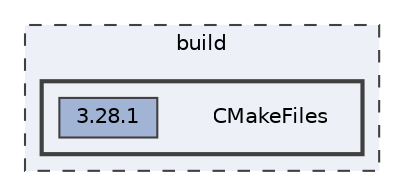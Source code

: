 digraph "build/CMakeFiles"
{
 // LATEX_PDF_SIZE
  bgcolor="transparent";
  edge [fontname=Helvetica,fontsize=10,labelfontname=Helvetica,labelfontsize=10];
  node [fontname=Helvetica,fontsize=10,shape=box,height=0.2,width=0.4];
  compound=true
  subgraph clusterdir_4fef79e7177ba769987a8da36c892c5f {
    graph [ bgcolor="#edf0f7", pencolor="grey25", label="build", fontname=Helvetica,fontsize=10 style="filled,dashed", URL="dir_4fef79e7177ba769987a8da36c892c5f.html",tooltip=""]
  subgraph clusterdir_63772b626f2709090f0bdca0f40827b4 {
    graph [ bgcolor="#edf0f7", pencolor="grey25", label="", fontname=Helvetica,fontsize=10 style="filled,bold", URL="dir_63772b626f2709090f0bdca0f40827b4.html",tooltip=""]
    dir_63772b626f2709090f0bdca0f40827b4 [shape=plaintext, label="CMakeFiles"];
  dir_583dbc8fea55942f58d395f74897701e [label="3.28.1", fillcolor="#a2b4d6", color="grey25", style="filled", URL="dir_583dbc8fea55942f58d395f74897701e.html",tooltip=""];
  }
  }
}

